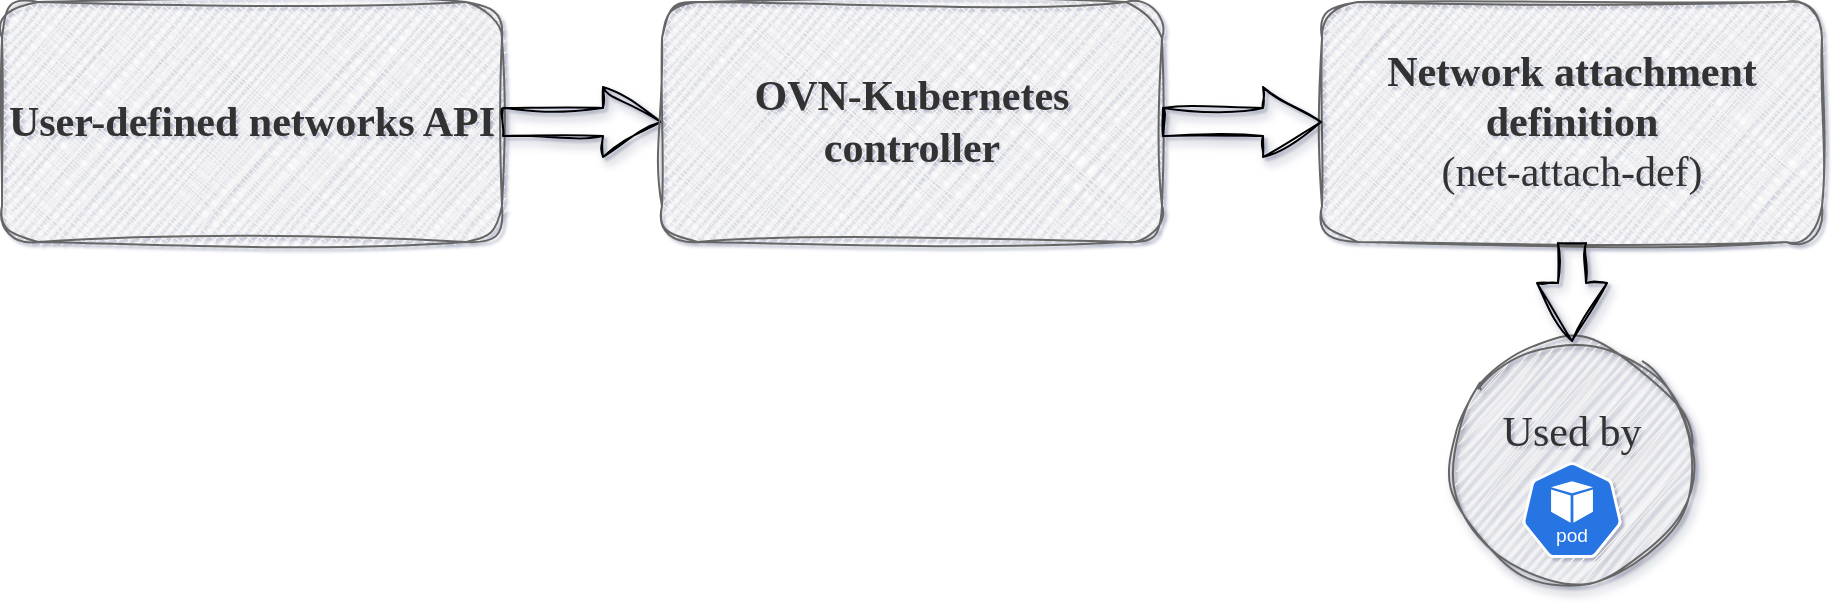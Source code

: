 <mxfile version="26.2.15">
  <diagram id="hq0ZFgXizS2Q_lVKa3BS" name="Page-1">
    <mxGraphModel dx="771" dy="493" grid="1" gridSize="10" guides="1" tooltips="1" connect="1" arrows="1" fold="1" page="1" pageScale="1" pageWidth="827" pageHeight="1169" background="none" math="0" shadow="1">
      <root>
        <mxCell id="0" />
        <mxCell id="1" parent="0" />
        <mxCell id="1mE678ZEqT67tjfLL2g0-8" value="&#xa;Used by" style="ellipse;fillColor=#f5f5f5;fontColor=#333333;strokeColor=#666666;sketch=1;curveFitting=1;jiggle=2;shadow=1;verticalAlign=top;fontSize=21;fontFamily=Verdana;" vertex="1" parent="1">
          <mxGeometry x="755" y="220" width="120" height="120" as="geometry" />
        </mxCell>
        <mxCell id="1mE678ZEqT67tjfLL2g0-1" value="&lt;div&gt;User-defined networks API&lt;/div&gt;" style="rounded=1;whiteSpace=wrap;html=1;fillColor=#f5f5f5;strokeColor=#666666;sketch=1;curveFitting=1;jiggle=2;fillStyle=cross-hatch;fontFamily=Verdana;fontColor=#333333;verticalAlign=middle;fontStyle=1;fontSize=21;" vertex="1" parent="1">
          <mxGeometry x="30" y="50" width="250" height="120" as="geometry" />
        </mxCell>
        <mxCell id="1mE678ZEqT67tjfLL2g0-2" value="" style="shape=flexArrow;endArrow=classic;html=1;rounded=1;exitX=1;exitY=0.5;exitDx=0;exitDy=0;width=14;endSize=9.33;shadow=1;sketch=1;curveFitting=1;jiggle=2;entryX=0;entryY=0.5;entryDx=0;entryDy=0;" edge="1" parent="1" source="1mE678ZEqT67tjfLL2g0-1" target="1mE678ZEqT67tjfLL2g0-3">
          <mxGeometry width="50" height="50" relative="1" as="geometry">
            <mxPoint x="370" y="240" as="sourcePoint" />
            <mxPoint x="420" y="110" as="targetPoint" />
          </mxGeometry>
        </mxCell>
        <mxCell id="1mE678ZEqT67tjfLL2g0-3" value="OVN-Kubernetes controller" style="rounded=1;whiteSpace=wrap;html=1;fillColor=#f5f5f5;strokeColor=#666666;sketch=1;curveFitting=1;jiggle=2;fillStyle=cross-hatch;fontFamily=Verdana;fontColor=#333333;verticalAlign=middle;fontStyle=1;fontSize=21;" vertex="1" parent="1">
          <mxGeometry x="360" y="50" width="250" height="120" as="geometry" />
        </mxCell>
        <mxCell id="1mE678ZEqT67tjfLL2g0-5" value="&lt;div&gt;Network attachment definition &lt;br&gt;&lt;span style=&quot;font-weight: normal;&quot;&gt;(net-attach-def)&lt;/span&gt;&lt;/div&gt;" style="rounded=1;whiteSpace=wrap;html=1;fillColor=#f5f5f5;strokeColor=#666666;sketch=1;curveFitting=1;jiggle=2;fillStyle=cross-hatch;fontFamily=Verdana;fontColor=#333333;verticalAlign=middle;fontStyle=1;fontSize=21;" vertex="1" parent="1">
          <mxGeometry x="690" y="50" width="250" height="120" as="geometry" />
        </mxCell>
        <mxCell id="1mE678ZEqT67tjfLL2g0-6" value="" style="shape=flexArrow;endArrow=classic;html=1;rounded=1;exitX=1;exitY=0.5;exitDx=0;exitDy=0;width=14;endSize=9.33;shadow=1;sketch=1;curveFitting=1;jiggle=2;entryX=0;entryY=0.5;entryDx=0;entryDy=0;" edge="1" parent="1" source="1mE678ZEqT67tjfLL2g0-3" target="1mE678ZEqT67tjfLL2g0-5">
          <mxGeometry width="50" height="50" relative="1" as="geometry">
            <mxPoint x="610" y="109.5" as="sourcePoint" />
            <mxPoint x="690" y="109.5" as="targetPoint" />
          </mxGeometry>
        </mxCell>
        <mxCell id="1mE678ZEqT67tjfLL2g0-7" value="" style="aspect=fixed;sketch=0;html=1;dashed=0;whitespace=wrap;verticalLabelPosition=bottom;verticalAlign=top;fillColor=#2875E2;strokeColor=#ffffff;points=[[0.005,0.63,0],[0.1,0.2,0],[0.9,0.2,0],[0.5,0,0],[0.995,0.63,0],[0.72,0.99,0],[0.5,1,0],[0.28,0.99,0]];shape=mxgraph.kubernetes.icon2;kubernetesLabel=1;prIcon=pod" vertex="1" parent="1">
          <mxGeometry x="790" y="280" width="50" height="48" as="geometry" />
        </mxCell>
        <mxCell id="1mE678ZEqT67tjfLL2g0-9" value="" style="shape=flexArrow;endArrow=classic;html=1;rounded=1;width=14;endSize=9.33;shadow=1;sketch=1;curveFitting=1;jiggle=2;entryX=0.5;entryY=0;entryDx=0;entryDy=0;" edge="1" parent="1" source="1mE678ZEqT67tjfLL2g0-5" target="1mE678ZEqT67tjfLL2g0-8">
          <mxGeometry width="50" height="50" relative="1" as="geometry">
            <mxPoint x="620" y="120" as="sourcePoint" />
            <mxPoint x="700" y="120" as="targetPoint" />
          </mxGeometry>
        </mxCell>
      </root>
    </mxGraphModel>
  </diagram>
</mxfile>
